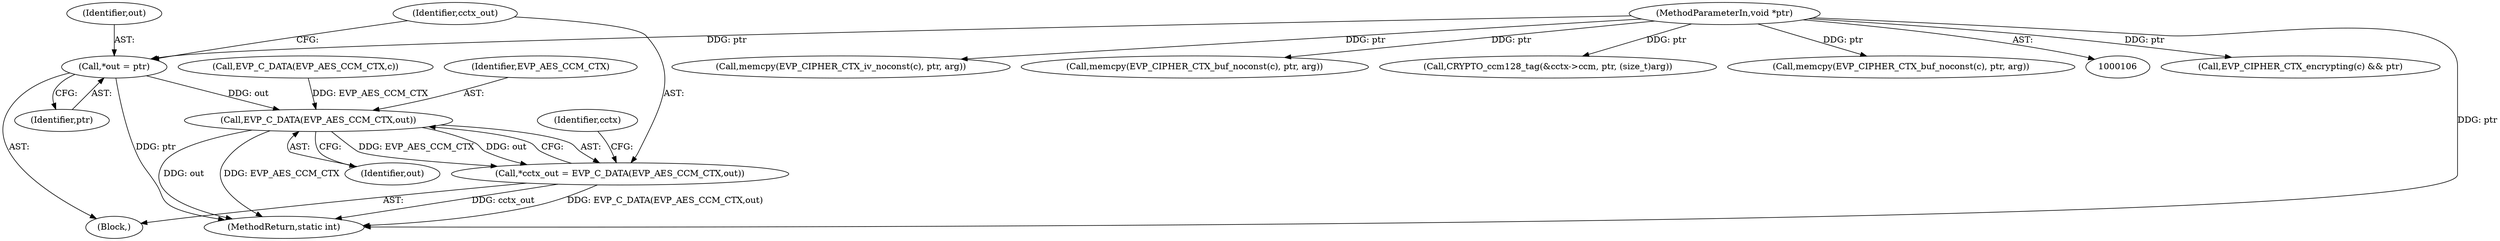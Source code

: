 digraph "0_openssl_00d965474b22b54e4275232bc71ee0c699c5cd21@pointer" {
"1000372" [label="(Call,*out = ptr)"];
"1000110" [label="(MethodParameterIn,void *ptr)"];
"1000378" [label="(Call,EVP_C_DATA(EVP_AES_CCM_CTX,out))"];
"1000376" [label="(Call,*cctx_out = EVP_C_DATA(EVP_AES_CCM_CTX,out))"];
"1000378" [label="(Call,EVP_C_DATA(EVP_AES_CCM_CTX,out))"];
"1000384" [label="(Identifier,cctx)"];
"1000301" [label="(Call,EVP_CIPHER_CTX_encrypting(c) && ptr)"];
"1000374" [label="(Identifier,ptr)"];
"1000373" [label="(Identifier,out)"];
"1000376" [label="(Call,*cctx_out = EVP_C_DATA(EVP_AES_CCM_CTX,out))"];
"1000380" [label="(Identifier,out)"];
"1000254" [label="(Call,memcpy(EVP_CIPHER_CTX_iv_noconst(c), ptr, arg))"];
"1000315" [label="(Call,memcpy(EVP_CIPHER_CTX_buf_noconst(c), ptr, arg))"];
"1000110" [label="(MethodParameterIn,void *ptr)"];
"1000370" [label="(Block,)"];
"1000417" [label="(MethodReturn,static int)"];
"1000341" [label="(Call,CRYPTO_ccm128_tag(&cctx->ccm, ptr, (size_t)arg))"];
"1000115" [label="(Call,EVP_C_DATA(EVP_AES_CCM_CTX,c))"];
"1000379" [label="(Identifier,EVP_AES_CCM_CTX)"];
"1000377" [label="(Identifier,cctx_out)"];
"1000372" [label="(Call,*out = ptr)"];
"1000167" [label="(Call,memcpy(EVP_CIPHER_CTX_buf_noconst(c), ptr, arg))"];
"1000372" -> "1000370"  [label="AST: "];
"1000372" -> "1000374"  [label="CFG: "];
"1000373" -> "1000372"  [label="AST: "];
"1000374" -> "1000372"  [label="AST: "];
"1000377" -> "1000372"  [label="CFG: "];
"1000372" -> "1000417"  [label="DDG: ptr"];
"1000110" -> "1000372"  [label="DDG: ptr"];
"1000372" -> "1000378"  [label="DDG: out"];
"1000110" -> "1000106"  [label="AST: "];
"1000110" -> "1000417"  [label="DDG: ptr"];
"1000110" -> "1000167"  [label="DDG: ptr"];
"1000110" -> "1000254"  [label="DDG: ptr"];
"1000110" -> "1000301"  [label="DDG: ptr"];
"1000110" -> "1000315"  [label="DDG: ptr"];
"1000110" -> "1000341"  [label="DDG: ptr"];
"1000378" -> "1000376"  [label="AST: "];
"1000378" -> "1000380"  [label="CFG: "];
"1000379" -> "1000378"  [label="AST: "];
"1000380" -> "1000378"  [label="AST: "];
"1000376" -> "1000378"  [label="CFG: "];
"1000378" -> "1000417"  [label="DDG: out"];
"1000378" -> "1000417"  [label="DDG: EVP_AES_CCM_CTX"];
"1000378" -> "1000376"  [label="DDG: EVP_AES_CCM_CTX"];
"1000378" -> "1000376"  [label="DDG: out"];
"1000115" -> "1000378"  [label="DDG: EVP_AES_CCM_CTX"];
"1000376" -> "1000370"  [label="AST: "];
"1000377" -> "1000376"  [label="AST: "];
"1000384" -> "1000376"  [label="CFG: "];
"1000376" -> "1000417"  [label="DDG: cctx_out"];
"1000376" -> "1000417"  [label="DDG: EVP_C_DATA(EVP_AES_CCM_CTX,out)"];
}

